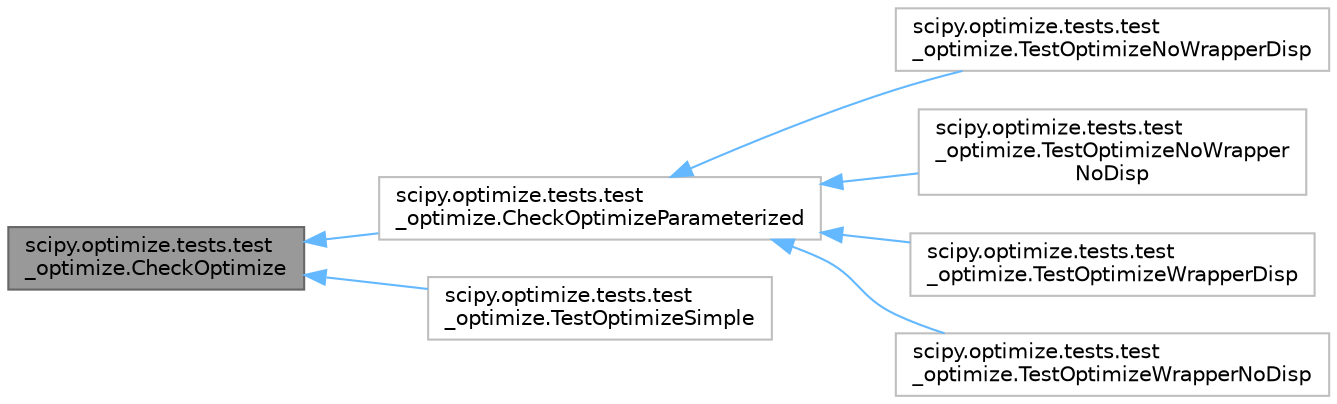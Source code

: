 digraph "scipy.optimize.tests.test_optimize.CheckOptimize"
{
 // LATEX_PDF_SIZE
  bgcolor="transparent";
  edge [fontname=Helvetica,fontsize=10,labelfontname=Helvetica,labelfontsize=10];
  node [fontname=Helvetica,fontsize=10,shape=box,height=0.2,width=0.4];
  rankdir="LR";
  Node1 [id="Node000001",label="scipy.optimize.tests.test\l_optimize.CheckOptimize",height=0.2,width=0.4,color="gray40", fillcolor="grey60", style="filled", fontcolor="black",tooltip=" "];
  Node1 -> Node2 [id="edge1_Node000001_Node000002",dir="back",color="steelblue1",style="solid",tooltip=" "];
  Node2 [id="Node000002",label="scipy.optimize.tests.test\l_optimize.CheckOptimizeParameterized",height=0.2,width=0.4,color="grey75", fillcolor="white", style="filled",URL="$db/d4d/classscipy_1_1optimize_1_1tests_1_1test__optimize_1_1CheckOptimizeParameterized.html",tooltip=" "];
  Node2 -> Node3 [id="edge2_Node000002_Node000003",dir="back",color="steelblue1",style="solid",tooltip=" "];
  Node3 [id="Node000003",label="scipy.optimize.tests.test\l_optimize.TestOptimizeNoWrapperDisp",height=0.2,width=0.4,color="grey75", fillcolor="white", style="filled",URL="$de/d9b/classscipy_1_1optimize_1_1tests_1_1test__optimize_1_1TestOptimizeNoWrapperDisp.html",tooltip=" "];
  Node2 -> Node4 [id="edge3_Node000002_Node000004",dir="back",color="steelblue1",style="solid",tooltip=" "];
  Node4 [id="Node000004",label="scipy.optimize.tests.test\l_optimize.TestOptimizeNoWrapper\lNoDisp",height=0.2,width=0.4,color="grey75", fillcolor="white", style="filled",URL="$da/de5/classscipy_1_1optimize_1_1tests_1_1test__optimize_1_1TestOptimizeNoWrapperNoDisp.html",tooltip=" "];
  Node2 -> Node5 [id="edge4_Node000002_Node000005",dir="back",color="steelblue1",style="solid",tooltip=" "];
  Node5 [id="Node000005",label="scipy.optimize.tests.test\l_optimize.TestOptimizeWrapperDisp",height=0.2,width=0.4,color="grey75", fillcolor="white", style="filled",URL="$da/de1/classscipy_1_1optimize_1_1tests_1_1test__optimize_1_1TestOptimizeWrapperDisp.html",tooltip=" "];
  Node2 -> Node6 [id="edge5_Node000002_Node000006",dir="back",color="steelblue1",style="solid",tooltip=" "];
  Node6 [id="Node000006",label="scipy.optimize.tests.test\l_optimize.TestOptimizeWrapperNoDisp",height=0.2,width=0.4,color="grey75", fillcolor="white", style="filled",URL="$d6/dd9/classscipy_1_1optimize_1_1tests_1_1test__optimize_1_1TestOptimizeWrapperNoDisp.html",tooltip=" "];
  Node1 -> Node7 [id="edge6_Node000001_Node000007",dir="back",color="steelblue1",style="solid",tooltip=" "];
  Node7 [id="Node000007",label="scipy.optimize.tests.test\l_optimize.TestOptimizeSimple",height=0.2,width=0.4,color="grey75", fillcolor="white", style="filled",URL="$d6/d85/classscipy_1_1optimize_1_1tests_1_1test__optimize_1_1TestOptimizeSimple.html",tooltip=" "];
}

